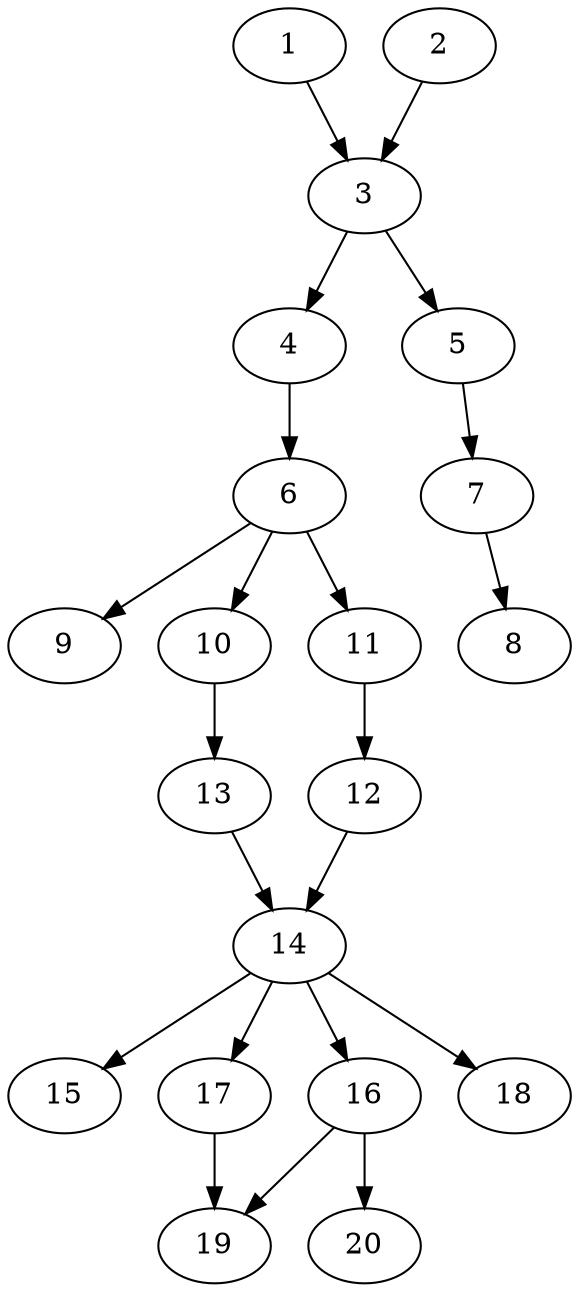 // DAG automatically generated by daggen at Sat Jul 27 15:35:52 2019
// ./daggen --dot -n 20 --ccr 0.4 --fat 0.4 --regular 0.5 --density 0.6 --mindata 5242880 --maxdata 52428800 
digraph G {
  1 [size="64555520", alpha="0.18", expect_size="25822208"] 
  1 -> 3 [size ="25822208"]
  2 [size="103324160", alpha="0.02", expect_size="41329664"] 
  2 -> 3 [size ="41329664"]
  3 [size="85058560", alpha="0.04", expect_size="34023424"] 
  3 -> 4 [size ="34023424"]
  3 -> 5 [size ="34023424"]
  4 [size="13575680", alpha="0.13", expect_size="5430272"] 
  4 -> 6 [size ="5430272"]
  5 [size="86136320", alpha="0.14", expect_size="34454528"] 
  5 -> 7 [size ="34454528"]
  6 [size="46650880", alpha="0.01", expect_size="18660352"] 
  6 -> 9 [size ="18660352"]
  6 -> 10 [size ="18660352"]
  6 -> 11 [size ="18660352"]
  7 [size="30986240", alpha="0.09", expect_size="12394496"] 
  7 -> 8 [size ="12394496"]
  8 [size="71362560", alpha="0.10", expect_size="28545024"] 
  9 [size="106526720", alpha="0.10", expect_size="42610688"] 
  10 [size="39500800", alpha="0.07", expect_size="15800320"] 
  10 -> 13 [size ="15800320"]
  11 [size="69969920", alpha="0.11", expect_size="27987968"] 
  11 -> 12 [size ="27987968"]
  12 [size="57016320", alpha="0.06", expect_size="22806528"] 
  12 -> 14 [size ="22806528"]
  13 [size="71114240", alpha="0.09", expect_size="28445696"] 
  13 -> 14 [size ="28445696"]
  14 [size="95462400", alpha="0.06", expect_size="38184960"] 
  14 -> 15 [size ="38184960"]
  14 -> 16 [size ="38184960"]
  14 -> 17 [size ="38184960"]
  14 -> 18 [size ="38184960"]
  15 [size="56519680", alpha="0.01", expect_size="22607872"] 
  16 [size="22471680", alpha="0.19", expect_size="8988672"] 
  16 -> 19 [size ="8988672"]
  16 -> 20 [size ="8988672"]
  17 [size="27632640", alpha="0.11", expect_size="11053056"] 
  17 -> 19 [size ="11053056"]
  18 [size="83179520", alpha="0.10", expect_size="33271808"] 
  19 [size="26967040", alpha="0.12", expect_size="10786816"] 
  20 [size="87587840", alpha="0.15", expect_size="35035136"] 
}
